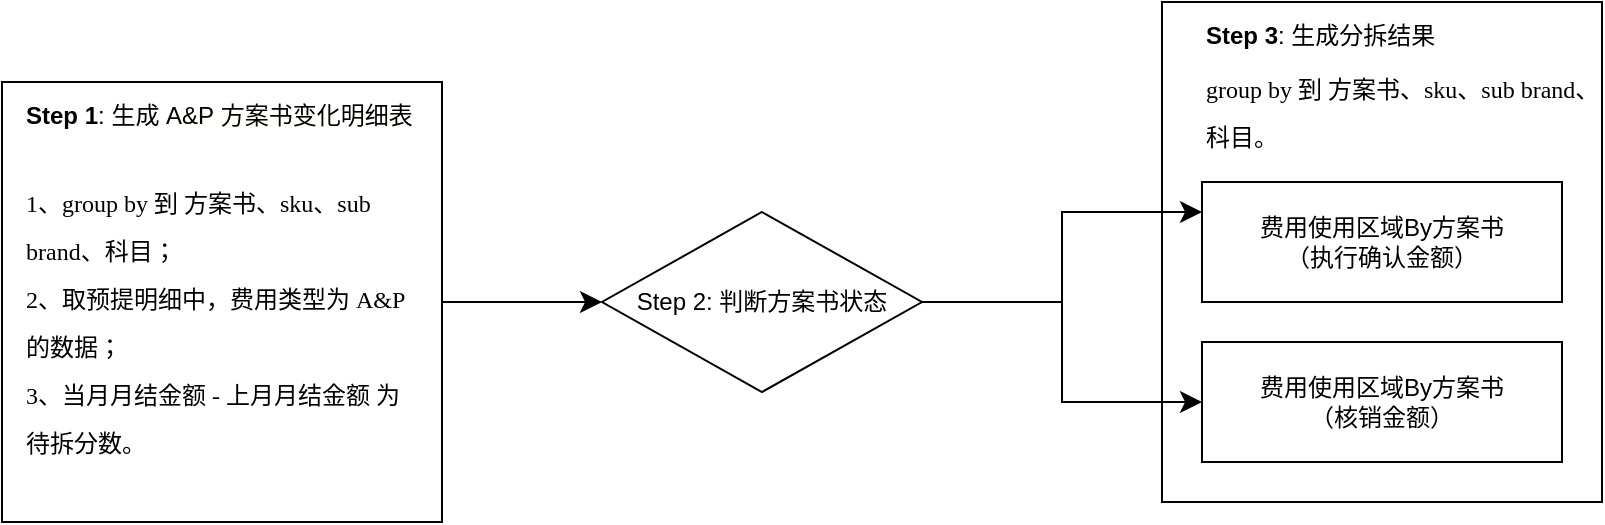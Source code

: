 <mxfile version="28.2.7">
  <diagram name="第 1 页" id="OqW3LYm-kRTg0cfdvNYn">
    <mxGraphModel dx="1426" dy="795" grid="1" gridSize="10" guides="1" tooltips="1" connect="1" arrows="1" fold="1" page="1" pageScale="1" pageWidth="827" pageHeight="1169" math="0" shadow="0">
      <root>
        <mxCell id="0" />
        <mxCell id="1" parent="0" />
        <mxCell id="HjwtmvMxZpDeh4qenirL-7" value="" style="rounded=0;whiteSpace=wrap;html=1;" vertex="1" parent="1">
          <mxGeometry x="630" y="200" width="220" height="250" as="geometry" />
        </mxCell>
        <mxCell id="HjwtmvMxZpDeh4qenirL-4" style="edgeStyle=none;curved=1;rounded=0;orthogonalLoop=1;jettySize=auto;html=1;entryX=0;entryY=0.5;entryDx=0;entryDy=0;fontSize=12;startSize=8;endSize=8;" edge="1" parent="1" source="cTed1zHCf9veyVw_R5J6-1" target="HjwtmvMxZpDeh4qenirL-2">
          <mxGeometry relative="1" as="geometry" />
        </mxCell>
        <mxCell id="cTed1zHCf9veyVw_R5J6-1" value="" style="rounded=0;whiteSpace=wrap;html=1;" parent="1" vertex="1">
          <mxGeometry x="50" y="240" width="220" height="220" as="geometry" />
        </mxCell>
        <mxCell id="cTed1zHCf9veyVw_R5J6-2" value="&lt;font style=&quot;font-size: 12px; color: rgb(0, 0, 0);&quot;&gt;&lt;b&gt;Step 1&lt;/b&gt;: &lt;font face=&quot;Helvetica&quot;&gt;生成&amp;nbsp;&lt;span style=&quot;background-color: rgb(255, 255, 254); white-space: pre;&quot;&gt;A&amp;amp;P&amp;nbsp;方案书变化明细表&lt;/span&gt;&lt;/font&gt;&lt;/font&gt;" style="text;strokeColor=none;fillColor=none;html=1;align=left;verticalAlign=middle;whiteSpace=wrap;rounded=0;fontSize=16;" parent="1" vertex="1">
          <mxGeometry x="60" y="240" width="200" height="30" as="geometry" />
        </mxCell>
        <mxCell id="cTed1zHCf9veyVw_R5J6-3" value="&lt;div style=&quot;line-height: 200%;&quot;&gt;&lt;font face=&quot;Tahoma&quot;&gt;1、group by 到 方案书、sku、sub brand、科目；&lt;/font&gt;&lt;div&gt;&lt;font face=&quot;Tahoma&quot;&gt;2、取预提明细中，费用类型为 A&amp;amp;P 的数据；&lt;/font&gt;&lt;/div&gt;&lt;div&gt;&lt;font face=&quot;Tahoma&quot;&gt;3、当月月结金额 - 上月月结金额 为待拆分数。&lt;/font&gt;&lt;/div&gt;&lt;/div&gt;" style="text;strokeColor=none;fillColor=none;html=1;align=left;verticalAlign=middle;whiteSpace=wrap;rounded=0;fontSize=12;" parent="1" vertex="1">
          <mxGeometry x="60" y="290" width="200" height="140" as="geometry" />
        </mxCell>
        <mxCell id="HjwtmvMxZpDeh4qenirL-11" style="edgeStyle=orthogonalEdgeStyle;rounded=0;orthogonalLoop=1;jettySize=auto;html=1;entryX=0;entryY=0.25;entryDx=0;entryDy=0;fontSize=12;startSize=8;endSize=8;" edge="1" parent="1" source="HjwtmvMxZpDeh4qenirL-2" target="HjwtmvMxZpDeh4qenirL-5">
          <mxGeometry relative="1" as="geometry" />
        </mxCell>
        <mxCell id="HjwtmvMxZpDeh4qenirL-12" style="edgeStyle=orthogonalEdgeStyle;rounded=0;orthogonalLoop=1;jettySize=auto;html=1;entryX=0;entryY=0.5;entryDx=0;entryDy=0;fontSize=12;startSize=8;endSize=8;exitX=1;exitY=0.5;exitDx=0;exitDy=0;" edge="1" parent="1" source="HjwtmvMxZpDeh4qenirL-2" target="HjwtmvMxZpDeh4qenirL-6">
          <mxGeometry relative="1" as="geometry" />
        </mxCell>
        <mxCell id="HjwtmvMxZpDeh4qenirL-2" value="Step 2: 判断方案书状态" style="rhombus;whiteSpace=wrap;html=1;" vertex="1" parent="1">
          <mxGeometry x="350" y="305" width="160" height="90" as="geometry" />
        </mxCell>
        <mxCell id="HjwtmvMxZpDeh4qenirL-5" value="费用使用区域By方案书&lt;div&gt;（执行确认金额）&lt;/div&gt;" style="rounded=0;whiteSpace=wrap;html=1;" vertex="1" parent="1">
          <mxGeometry x="650" y="290" width="180" height="60" as="geometry" />
        </mxCell>
        <mxCell id="HjwtmvMxZpDeh4qenirL-6" value="费用使用区域By方案书&lt;div&gt;（核销金额）&lt;/div&gt;" style="rounded=0;whiteSpace=wrap;html=1;" vertex="1" parent="1">
          <mxGeometry x="650" y="370" width="180" height="60" as="geometry" />
        </mxCell>
        <mxCell id="HjwtmvMxZpDeh4qenirL-8" value="&lt;font style=&quot;font-size: 12px; color: rgb(0, 0, 0);&quot;&gt;&lt;b&gt;Step 3&lt;/b&gt;: 生成分拆结果&lt;/font&gt;" style="text;strokeColor=none;fillColor=none;html=1;align=left;verticalAlign=middle;whiteSpace=wrap;rounded=0;fontSize=16;" vertex="1" parent="1">
          <mxGeometry x="650" y="200" width="130" height="30" as="geometry" />
        </mxCell>
        <mxCell id="HjwtmvMxZpDeh4qenirL-9" value="&lt;div style=&quot;line-height: 200%;&quot;&gt;&lt;font face=&quot;Tahoma&quot;&gt;group by 到 方案书、sku、sub brand、科目。&lt;/font&gt;&lt;/div&gt;" style="text;strokeColor=none;fillColor=none;html=1;align=left;verticalAlign=middle;whiteSpace=wrap;rounded=0;fontSize=12;" vertex="1" parent="1">
          <mxGeometry x="650" y="230" width="200" height="50" as="geometry" />
        </mxCell>
      </root>
    </mxGraphModel>
  </diagram>
</mxfile>
